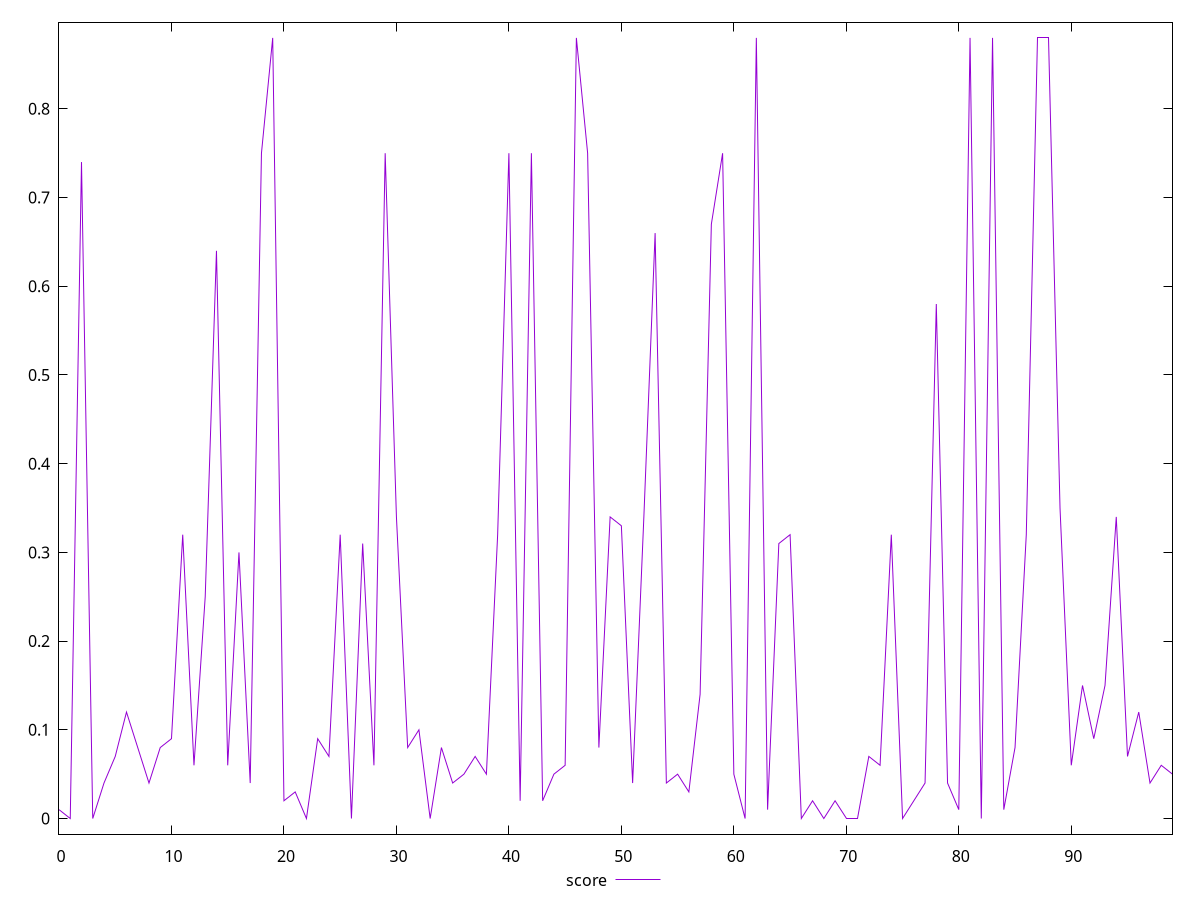 reset

$score <<EOF
0 0.01
1 0
2 0.74
3 0
4 0.04
5 0.07
6 0.12
7 0.08
8 0.04
9 0.08
10 0.09
11 0.32
12 0.06
13 0.25
14 0.64
15 0.06
16 0.3
17 0.04
18 0.75
19 0.88
20 0.02
21 0.03
22 0
23 0.09
24 0.07
25 0.32
26 0
27 0.31
28 0.06
29 0.75
30 0.34
31 0.08
32 0.1
33 0
34 0.08
35 0.04
36 0.05
37 0.07
38 0.05
39 0.32
40 0.75
41 0.02
42 0.75
43 0.02
44 0.05
45 0.06
46 0.88
47 0.75
48 0.08
49 0.34
50 0.33
51 0.04
52 0.34
53 0.66
54 0.04
55 0.05
56 0.03
57 0.14
58 0.67
59 0.75
60 0.05
61 0
62 0.88
63 0.01
64 0.31
65 0.32
66 0
67 0.02
68 0
69 0.02
70 0
71 0
72 0.07
73 0.06
74 0.32
75 0
76 0.02
77 0.04
78 0.58
79 0.04
80 0.01
81 0.88
82 0
83 0.88
84 0.01
85 0.08
86 0.32
87 0.88
88 0.88
89 0.35
90 0.06
91 0.15
92 0.09
93 0.15
94 0.34
95 0.07
96 0.12
97 0.04
98 0.06
99 0.05
EOF

set key outside below
set xrange [0:99]
set yrange [-0.0176:0.8976]
set trange [-0.0176:0.8976]
set terminal svg size 640, 500 enhanced background rgb 'white'
set output "reports/report_00028_2021-02-24T12-49-42.674Z/uses-text-compression/samples/agenda/score/values.svg"

plot $score title "score" with line

reset
